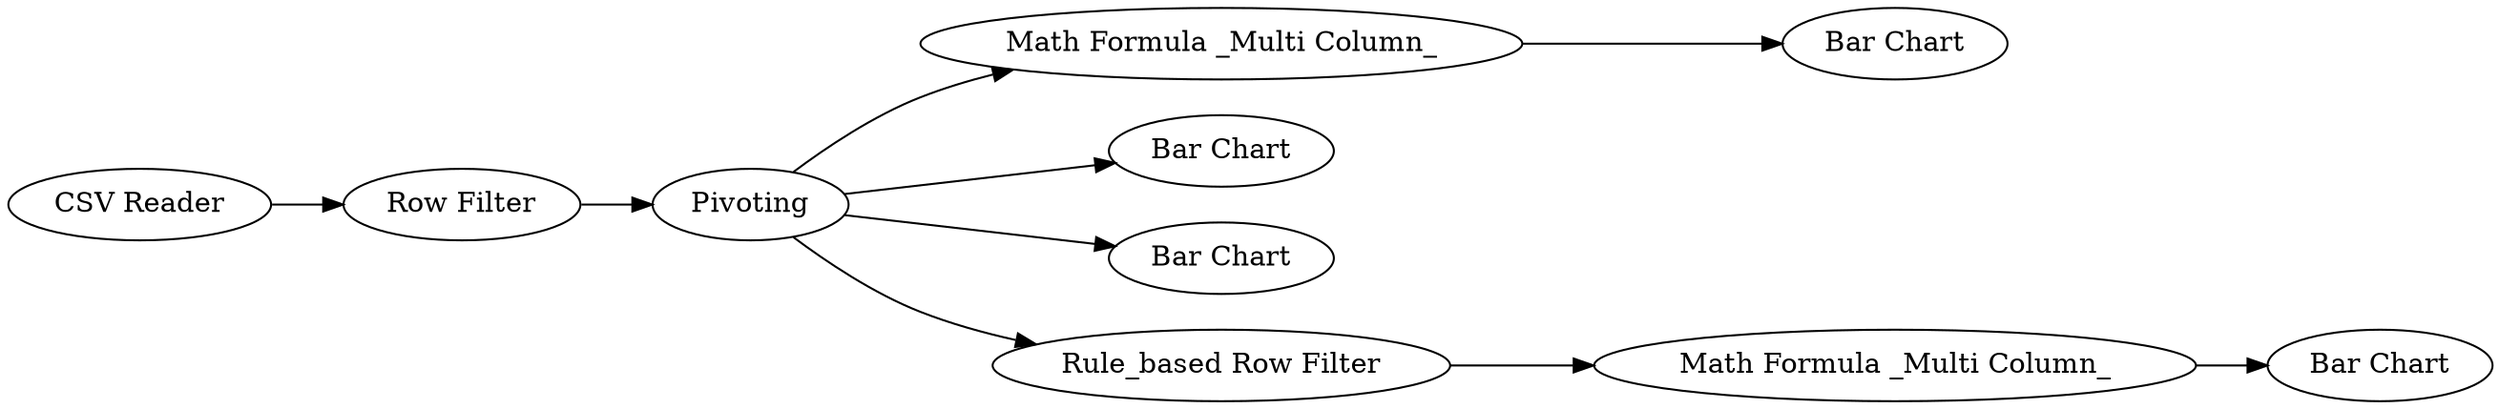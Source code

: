 digraph {
	3 [label="CSV Reader"]
	4 [label="Row Filter"]
	7 [label=Pivoting]
	11 [label="Math Formula _Multi Column_"]
	14 [label="Bar Chart"]
	15 [label="Bar Chart"]
	16 [label="Bar Chart"]
	21 [label="Math Formula _Multi Column_"]
	22 [label="Bar Chart"]
	25 [label="Rule_based Row Filter"]
	3 -> 4
	4 -> 7
	7 -> 15
	7 -> 14
	7 -> 11
	7 -> 25
	11 -> 16
	21 -> 22
	25 -> 21
	rankdir=LR
}
